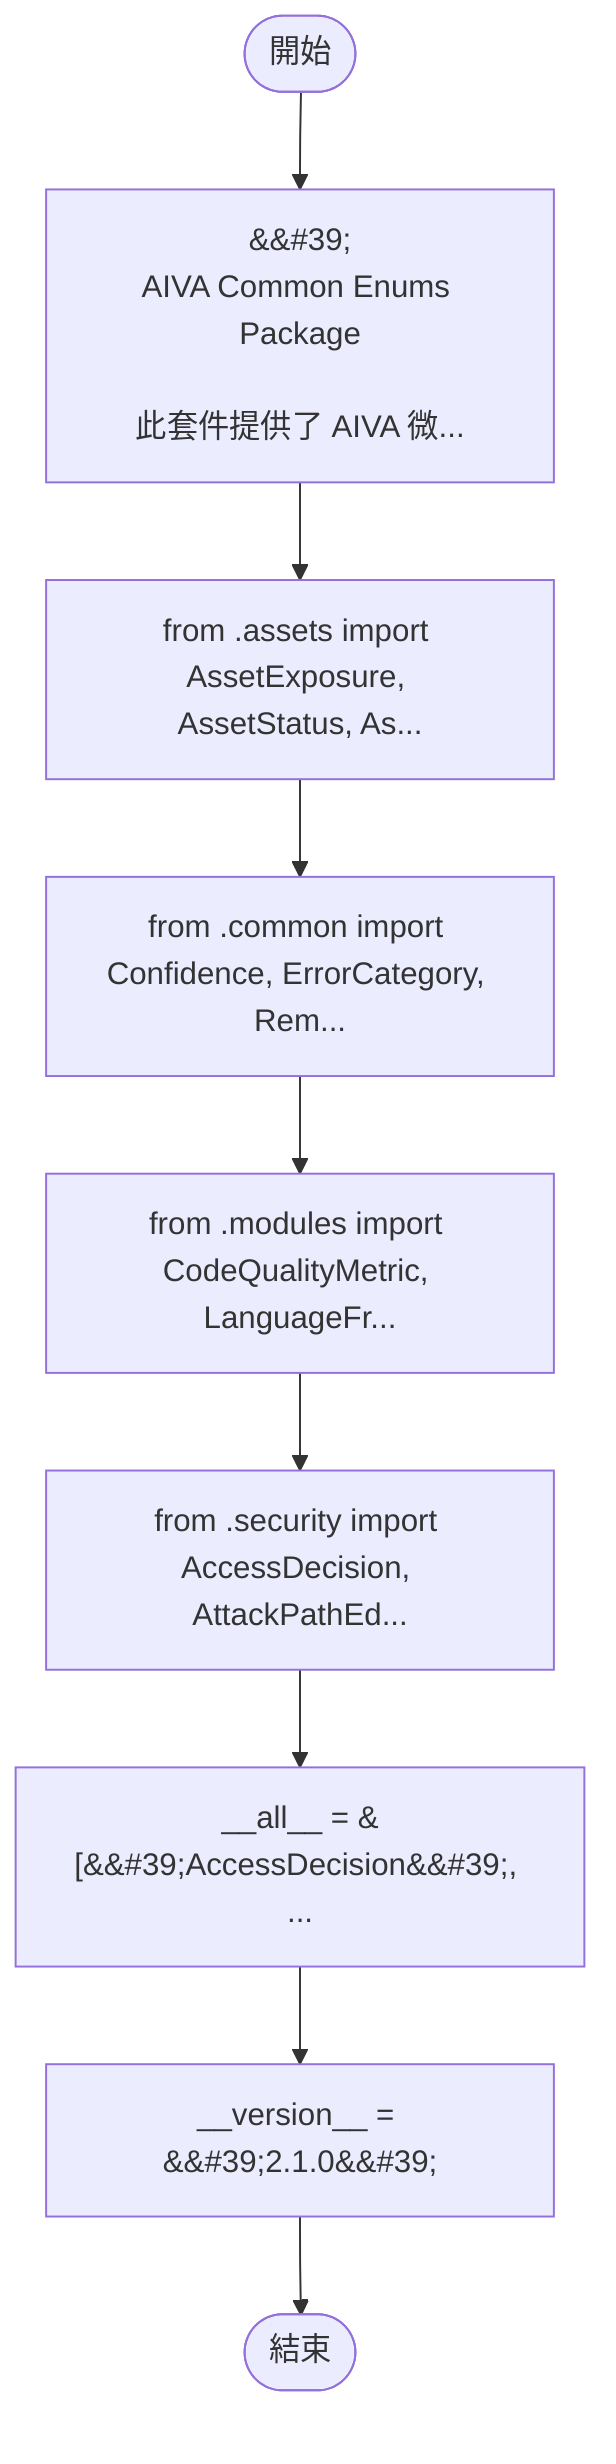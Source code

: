 flowchart TB
    n1([開始])
    n2([結束])
    n3[&amp;&#35;39;\nAIVA Common Enums Package\n\n此套件提供了 AIVA 微...]
    n4[from .assets import AssetExposure, AssetStatus, As...]
    n5[from .common import Confidence, ErrorCategory, Rem...]
    n6[from .modules import CodeQualityMetric, LanguageFr...]
    n7[from .security import AccessDecision, AttackPathEd...]
    n8[__all__ = &#91;&amp;&#35;39;AccessDecision&amp;&#35;39;, ...]
    n9[__version__ = &amp;&#35;39;2.1.0&amp;&#35;39;]
    n1 --> n3
    n3 --> n4
    n4 --> n5
    n5 --> n6
    n6 --> n7
    n7 --> n8
    n8 --> n9
    n9 --> n2